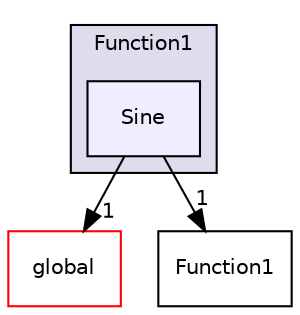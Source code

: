 digraph "src/OpenFOAM/primitives/functions/Function1/Sine" {
  bgcolor=transparent;
  compound=true
  node [ fontsize="10", fontname="Helvetica"];
  edge [ labelfontsize="10", labelfontname="Helvetica"];
  subgraph clusterdir_bf4f273fcff898a8e57532425217d669 {
    graph [ bgcolor="#ddddee", pencolor="black", label="Function1" fontname="Helvetica", fontsize="10", URL="dir_bf4f273fcff898a8e57532425217d669.html"]
  dir_47e5565e74f2a81136d4a27f698313a8 [shape=box, label="Sine", style="filled", fillcolor="#eeeeff", pencolor="black", URL="dir_47e5565e74f2a81136d4a27f698313a8.html"];
  }
  dir_8583492183f4d27c76555f8f333dd07b [shape=box label="global" color="red" URL="dir_8583492183f4d27c76555f8f333dd07b.html"];
  dir_c0adf992fe16fe46b123b20bd86c3f11 [shape=box label="Function1" URL="dir_c0adf992fe16fe46b123b20bd86c3f11.html"];
  dir_47e5565e74f2a81136d4a27f698313a8->dir_8583492183f4d27c76555f8f333dd07b [headlabel="1", labeldistance=1.5 headhref="dir_002345_002097.html"];
  dir_47e5565e74f2a81136d4a27f698313a8->dir_c0adf992fe16fe46b123b20bd86c3f11 [headlabel="1", labeldistance=1.5 headhref="dir_002345_002343.html"];
}
